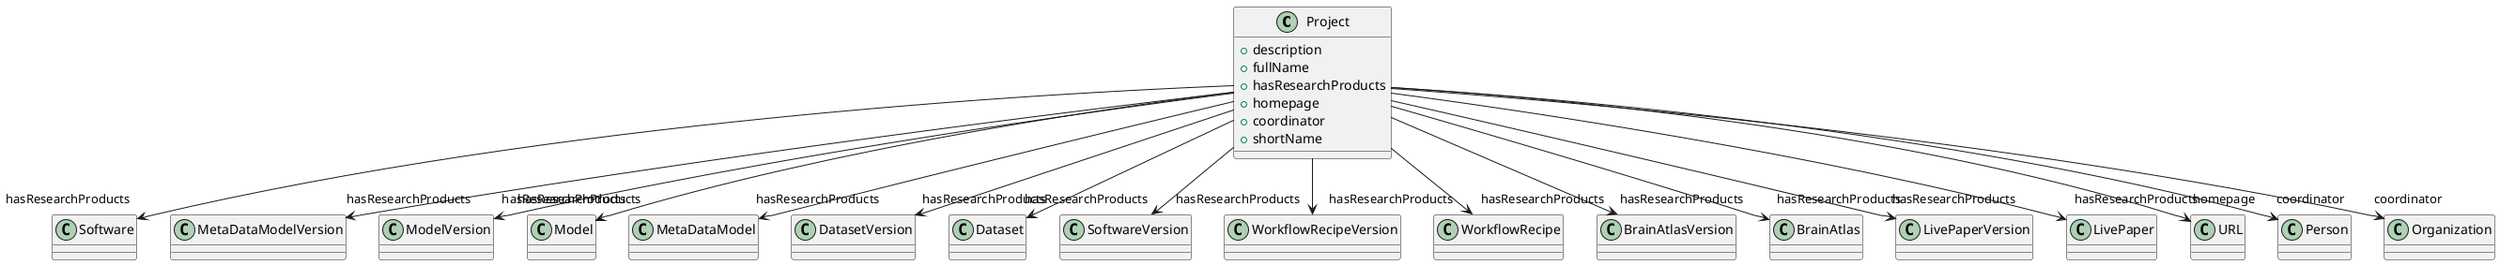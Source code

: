 @startuml
class Project {
+description
+fullName
+hasResearchProducts
+homepage
+coordinator
+shortName

}
Project -d-> "hasResearchProducts" Software
Project -d-> "hasResearchProducts" MetaDataModelVersion
Project -d-> "hasResearchProducts" ModelVersion
Project -d-> "hasResearchProducts" Model
Project -d-> "hasResearchProducts" MetaDataModel
Project -d-> "hasResearchProducts" DatasetVersion
Project -d-> "hasResearchProducts" Dataset
Project -d-> "hasResearchProducts" SoftwareVersion
Project -d-> "hasResearchProducts" WorkflowRecipeVersion
Project -d-> "hasResearchProducts" WorkflowRecipe
Project -d-> "hasResearchProducts" BrainAtlasVersion
Project -d-> "hasResearchProducts" BrainAtlas
Project -d-> "hasResearchProducts" LivePaperVersion
Project -d-> "hasResearchProducts" LivePaper
Project -d-> "homepage" URL
Project -d-> "coordinator" Person
Project -d-> "coordinator" Organization

@enduml